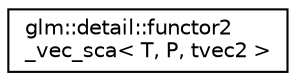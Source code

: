 digraph "Graphical Class Hierarchy"
{
 // LATEX_PDF_SIZE
  edge [fontname="Helvetica",fontsize="10",labelfontname="Helvetica",labelfontsize="10"];
  node [fontname="Helvetica",fontsize="10",shape=record];
  rankdir="LR";
  Node0 [label="glm::detail::functor2\l_vec_sca\< T, P, tvec2 \>",height=0.2,width=0.4,color="black", fillcolor="white", style="filled",URL="$structglm_1_1detail_1_1functor2__vec__sca_3_01_t_00_01_p_00_01tvec2_01_4.html",tooltip=" "];
}
